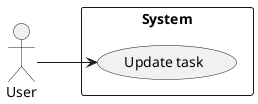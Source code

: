 @startuml


actor "User"

left to right direction
rectangle "System"{

    "User" --> (Update task)

}

@enduml